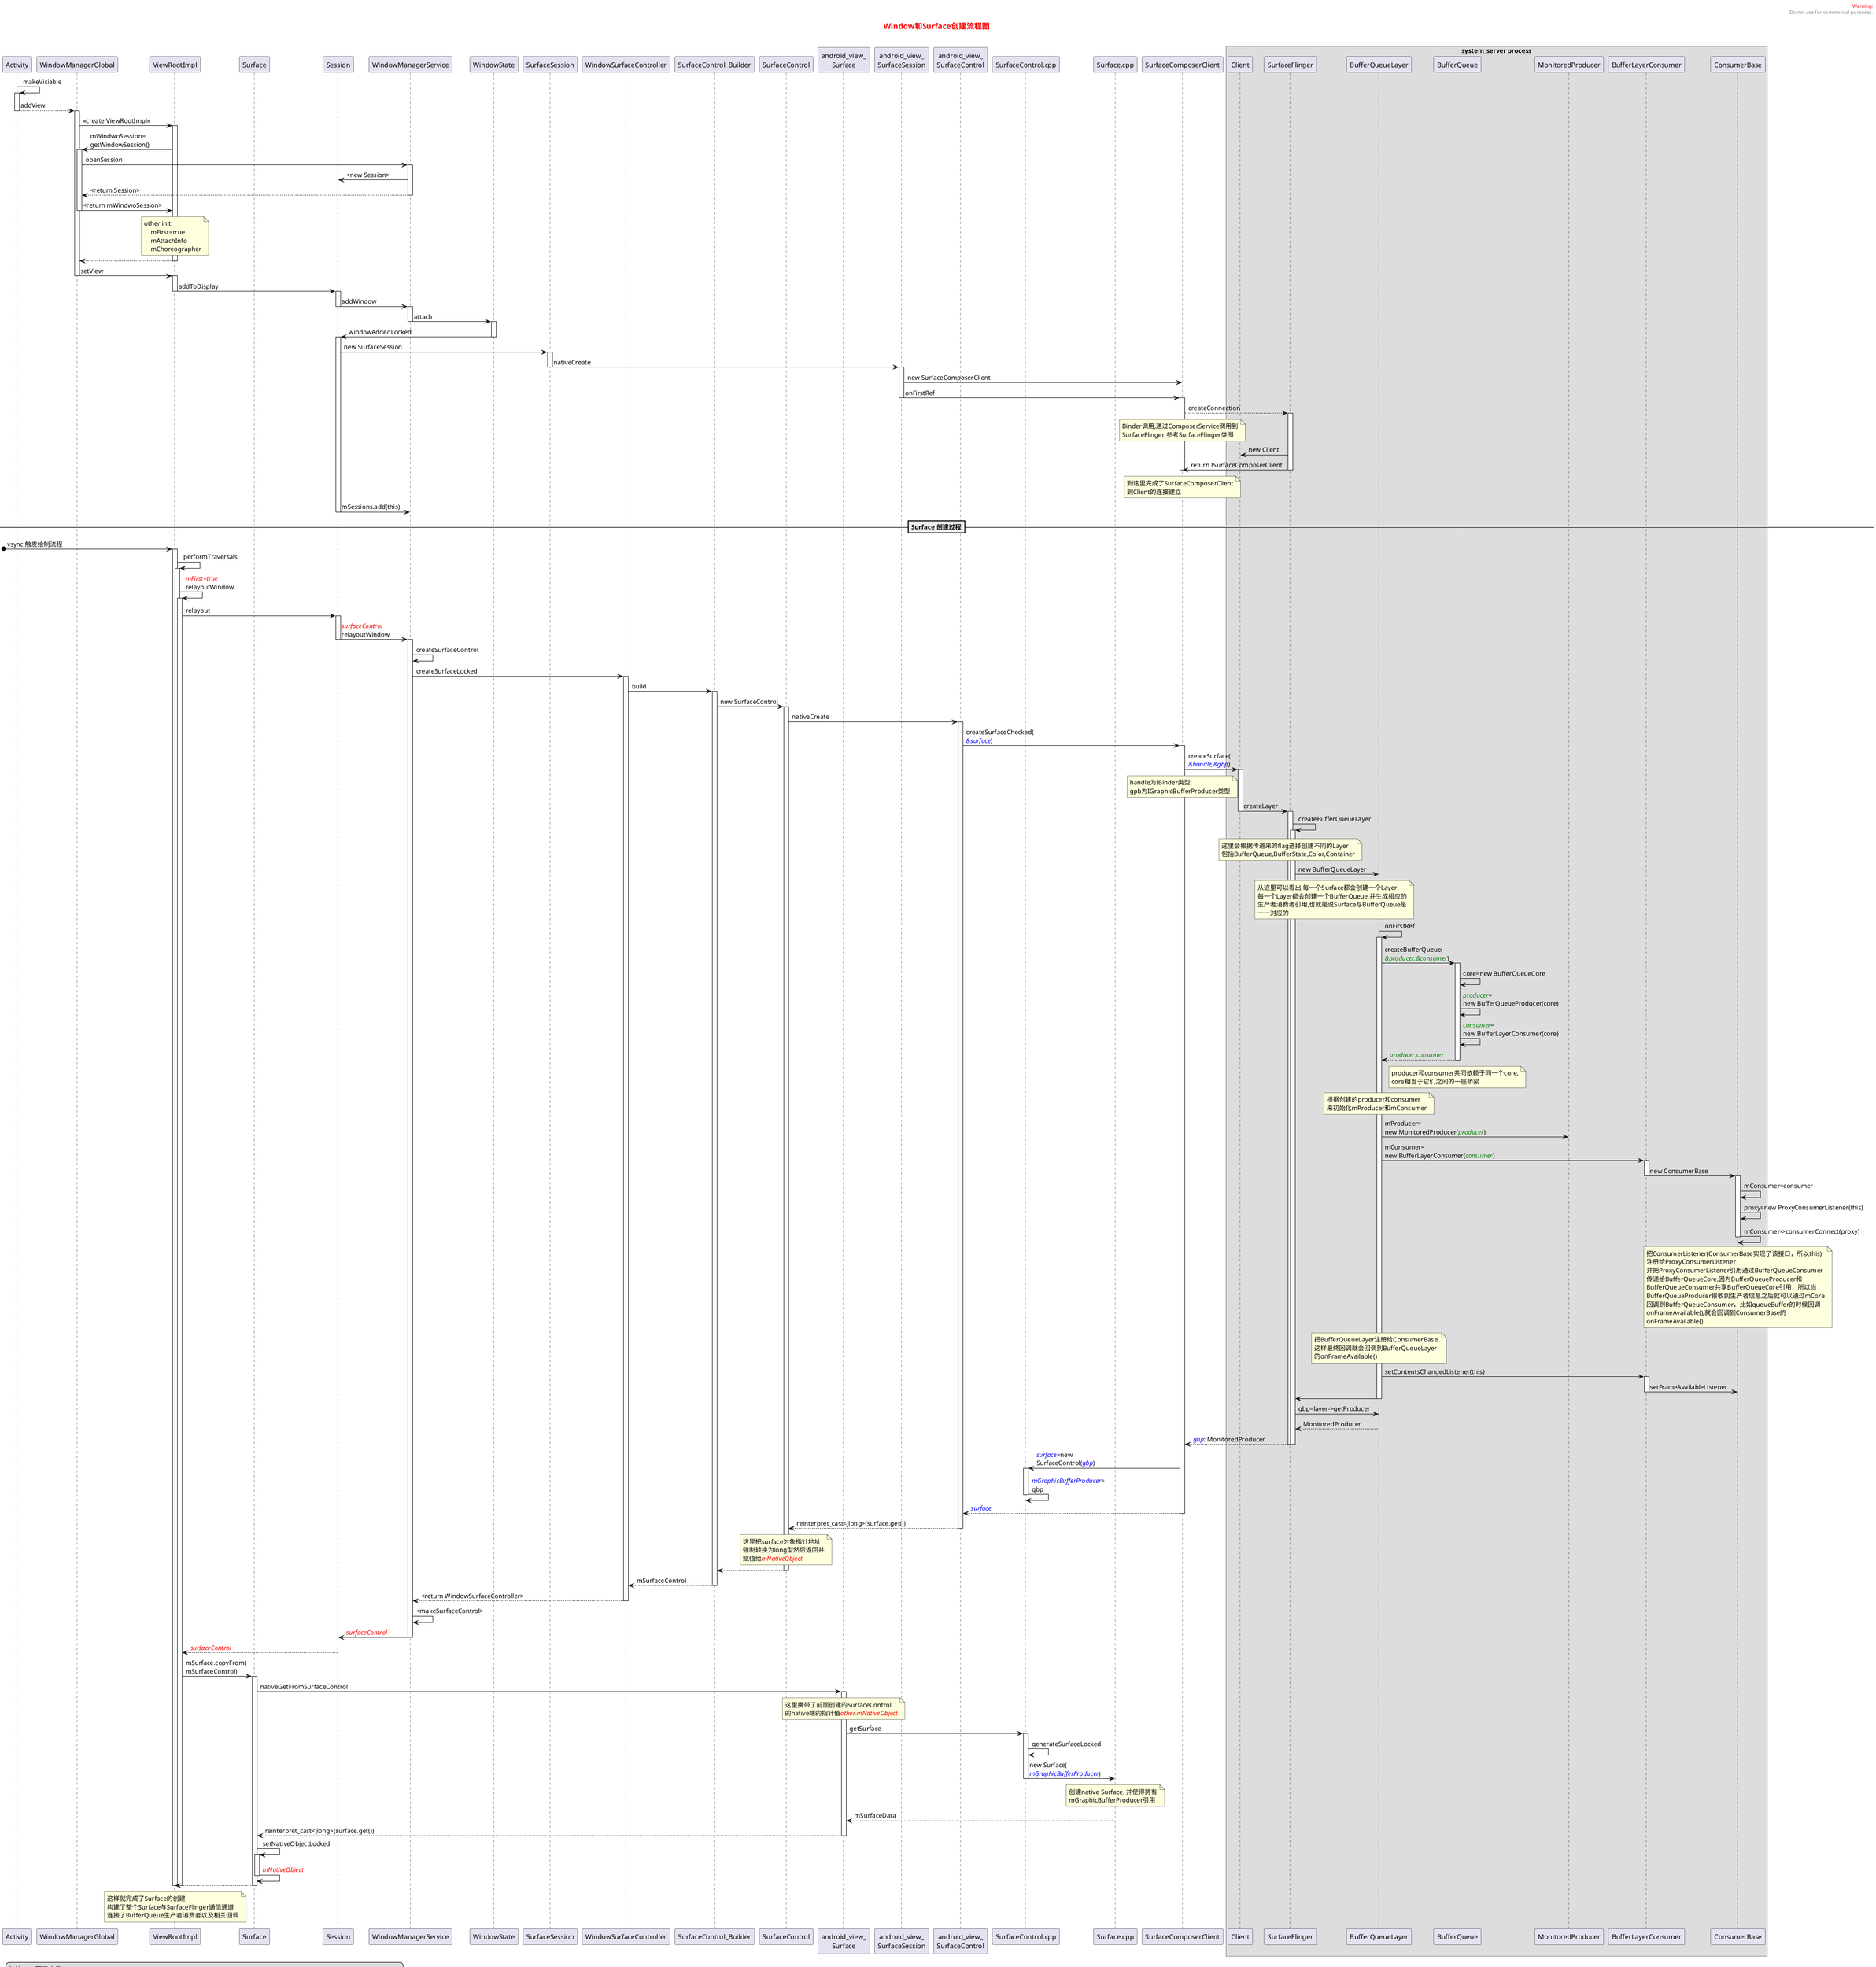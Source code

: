 @startuml
title
<font color=red size=16>Window和Surface创建流程图</font>

endtitle

header
<font color=red>Warning:</font>
Do not use for commercial purposes.
endheader
'-----------------------------------------------------------
'box "client process"
participant Activity as A
participant WindowManagerGlobal as WMG
participant ViewRootImpl as VRI
participant Surface as Su
'end box
'box "system_server process"
participant Session as S
participant WindowManagerService as WMS
participant WindowState as WS
participant SurfaceSession as SS
participant WindowSurfaceController as WSC
'end box
participant SurfaceControl_Builder as SCB
participant SurfaceControl as SC
participant "android_view_\nSurface" as avS
participant "android_view_\nSurfaceSession" as avSS
participant "android_view_\nSurfaceControl" as avSC
participant SurfaceControl.cpp as SCc
participant Surface.cpp as Suc
participant SurfaceComposerClient as SCC
box "system_server process"
participant Client as C
participant SurfaceFlinger as SF
participant BufferQueueLayer as BQL
participant BufferQueue as BQ
participant MonitoredProducer as MP
participant BufferLayerConsumer as BLC
participant ConsumerBase as CB
end box
'############### WMS通道的创建 ##############
A -> A : makeVisiable
activate A
A --> WMG : addView
deactivate A
activate WMG
WMG -> VRI : <<create ViewRootImpl>>
activate VRI
VRI -> WMG : mWindwoSession=\ngetWindowSession()
activate WMG
WMG -> WMS : openSession
activate WMS
WMS -> S : <new Session>
WMS --> WMG : <return Session>
deactivate WMS
WMG -> VRI : <return mWindwoSession>
deactivate WMG
note over VRI
other init:
    mFirst=true
    mAttachInfo
    mChoreographer
end note
VRI --> WMG
deactivate VRI
WMG -> VRI : setView
deactivate WMG
activate VRI
VRI -> S : addToDisplay
deactivate VRI
activate S
S -> WMS : addWindow
deactivate S
activate WMS
WMS -> WS : attach
deactivate WMS
activate WS
WS -> S : windowAddedLocked
deactivate WS
activate S
'##############SurfaceSession的创建和Client的通道建立###############
S -> SS : new SurfaceSession
activate SS
SS -> avSS : nativeCreate
deactivate SS
activate avSS
avSS -> SCC : new SurfaceComposerClient
avSS -> SCC : onFirstRef
deactivate avSS
activate SCC
SCC --> SF : createConnection
note over SCC
Binder调用,通过ComposerService调用到
SurfaceFlinger,参考SurfaceFlinger类图
end note
activate SF
SF -> C : new Client
SF -> SCC : return ISurfaceComposerClient
deactivate SCC
note over SCC
到这里完成了SurfaceComposerClient
到Client的连接建立
end note
deactivate SF
S -> WMS : mSessions.add(this)
deactivate S

'#######SurfaceControl和Surface的创建#######
==Surface 创建过程==
[o-> VRI : vsync 触发绘制流程
activate VRI
VRI -> VRI : performTraversals
activate VRI
VRI -> VRI : //<color red>mFirst=true//\nrelayoutWindow
activate VRI
VRI -> S : relayout
activate S
S -> WMS : //<color red>surfaceControl//\nrelayoutWindow
deactivate S
activate WMS
WMS -> WMS : createSurfaceControl
WMS -> WSC : createSurfaceLocked
activate WSC
WSC -> SCB : build
activate SCB
SCB -> SC : new SurfaceControl
activate SC
SC -> avSC : nativeCreate
activate avSC
avSC -> SCC : createSurfaceChecked(\n//<color blue>&surface//)
activate SCC
SCC -> C : createSurface(\n//<color blue>&handle,&gbp//)
note over SCC
handle为IBinder类型
gpb为IGraphicBufferProducer类型
end note
activate C
C -> SF : createLayer
deactivate C
activate SF
SF -> SF : createBufferQueueLayer
activate SF
note over SF
这里会根据传进来的flag选择创建不同的Layer
包括BufferQueue,BufferState,Color,Container
end note
SF -> BQL : new BufferQueueLayer
note over SF,BQL
从这里可以看出,每一个Surface都会创建一个Layer,
每一个Layer都会创建一个BufferQueue,并生成相应的
生产者消费者引用,也就是说Surface与BufferQueue是
一一对应的
end note
BQL -> BQL : onFirstRef
activate BQL
BQL -> BQ : createBufferQueue(\n//<color green>&producer,&consumer//)
activate BQ
BQ -> BQ : core=new BufferQueueCore
BQ -> BQ : //<color green>producer//=\nnew BufferQueueProducer(core)
BQ -> BQ : //<color green>consumer//=\nnew BufferLayerConsumer(core)
BQ --> BQL : //<color green>producer,consumer//
note over BQ
producer和consumer共同依赖于同一个core,
core相当于它们之间的一座桥梁
end note
deactivate BQ
note over BQL
根据创建的producer和consumer
来初始化mProducer和mConsumer
end note
BQL -> MP: mProducer=\nnew MonitoredProducer(//<color green>producer//)
BQL -> BLC: mConsumer=\nnew BufferLayerConsumer(//<color green>consumer//)
activate BLC
BLC -> CB : new ConsumerBase
deactivate BLC
activate CB
CB -> CB : mConsumer=consumer
CB -> CB : proxy=new ProxyConsumerListener(this)
CB -> CB : mConsumer->consumerConnect(proxy)
note over CB
把ConsumerListener(ConsumerBase实现了该接口，所以this)
注册给ProxyConsumerListener
并把ProxyConsumerListener引用通过BufferQueueConsumer
传递给BufferQueueCore,因为BufferQueueProducer和
BufferQueueConsumer共享BufferQueueCore引用，所以当
BufferQueueProducer接收到生产者信息之后就可以通过mCore
回调到BufferQueueConsumer，比如queueBuffer的时候回调
onFrameAvailable(),就会回调到ConsumerBase的
onFrameAvailable()
end note
deactivate CB
note over BQL
把BufferQueueLayer注册给ConsumerBase,
这样最终回调就会回调到BufferQueueLayer
的onFrameAvailable()
end note
BQL -> BLC: setContentsChangedListener(this)
activate BLC
BLC -> CB : setFrameAvailableListener
deactivate BLC
BQL -> SF
deactivate BQL
SF -> BQL : gbp=layer->getProducer
BQL --> SF : MonitoredProducer
SF --> SCC : //<color blue>gbp//: MonitoredProducer
deactivate SF
deactivate SF
SCC -> SCc : //<color blue>surface//=new \nSurfaceControl(//<color blue>gbp//)
activate SCc
SCc -> SCc : //<color blue>mGraphicBufferProducer//=\ngbp
deactivate SCc
SCC --> avSC : //<color blue>surface//
deactivate SCC
avSC --> SC : reinterpret_cast<jlong>(surface.get())
deactivate avSC
note over SC
这里把surface对象指针地址
强制转换为long型然后返回并
赋值给//<color red>mNativeObject//
end note
SC --> SCB
deactivate SC
deactivate BQL


SCB --> WSC :mSurfaceControl
deactivate SCB
WSC --> WMS : <return WindowSurfaceController>
deactivate WSC
deactivate WSC
WMS -> WMS : <makeSurfaceControl>
WMS -> S : //<color red>surfaceControl//
deactivate WMS
S --> VRI: //<color red>surfaceControl//
VRI -> Su : mSurface.copyFrom(\nmSurfaceControl)
activate Su
Su -> avS : nativeGetFromSurfaceControl
activate avS
note over avS
这里携带了前面创建的SurfaceControl
的native端的指针值//<color red>other.mNativeObject//
end note
avS -> SCc : getSurface
activate SCc
SCc -> SCc : generateSurfaceLocked
SCc -> Suc : new Surface(\n//<color blue>mGraphicBufferProducer//)
note over Suc
创建native Surface, 并使得持有
mGraphicBufferProducer引用
end note
deactivate SCc
Suc --> avS: mSurfaceData
avS --> Su : reinterpret_cast<jlong>(surface.get())
deactivate avS
Su -> Su : setNativeObjectLocked
activate Su
Su -> Su : //<color red>mNativeObject//
deactivate Su
Su --> VRI
deactivate Su
note over VRI
这样就完成了Surface的创建
构建了整个Surface与SurfaceFlinger通信通道
连接了BufferQueue生产者消费者以及相关回调
end note

deactivate VRI
deactivate VRI
deactivate VRI
'-----------------------------------------------------------
legend left
总结一：图示内容
1. 描述了activity创建过程中与WMS的连接建立过程
2. 描述了SurfaceSession的创建和SurfaceComposerClient与Client的建立过程
3. 描述了第一次performTraversals的时候relayoutWindow中创建SurfaceControl的过程
4. 描述了BufferQueue的消费者和生产者建立过程
5. 描述了根据SurfaceControl创建Surface的过程
总结二：
1. 通过第一次的创建，该Window对应的ViewRootImpl完成了其SurfaceControl、Surface的初始化，完成了与WMS的通信通道创建
2. 完成了当前Surface对应的BufferQueue的通道
其它：
1. 虚箭头表示返回,函数结束或者间接调用(即中间省略部分无关紧要类)
end legend
right footer Generated by Yaoguang
@enduml